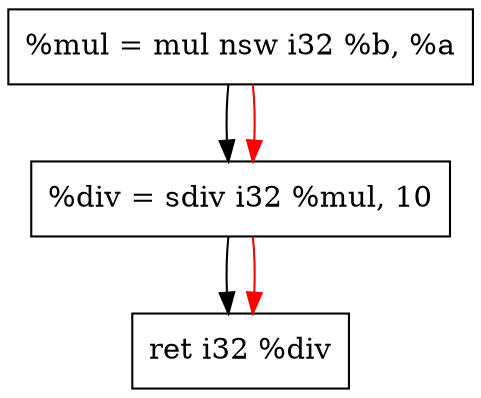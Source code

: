 digraph "CDFG for'func' function" {
	Node0x557836749410[shape=record, label="  %mul = mul nsw i32 %b, %a"];
	Node0x557836749ac0[shape=record, label="  %div = sdiv i32 %mul, 10"];
	Node0x557836749398[shape=record, label="  ret i32 %div"];
	Node0x557836749410 -> Node0x557836749ac0
	Node0x557836749ac0 -> Node0x557836749398
edge [color=red]
	Node0x557836749410 -> Node0x557836749ac0
	Node0x557836749ac0 -> Node0x557836749398
}
